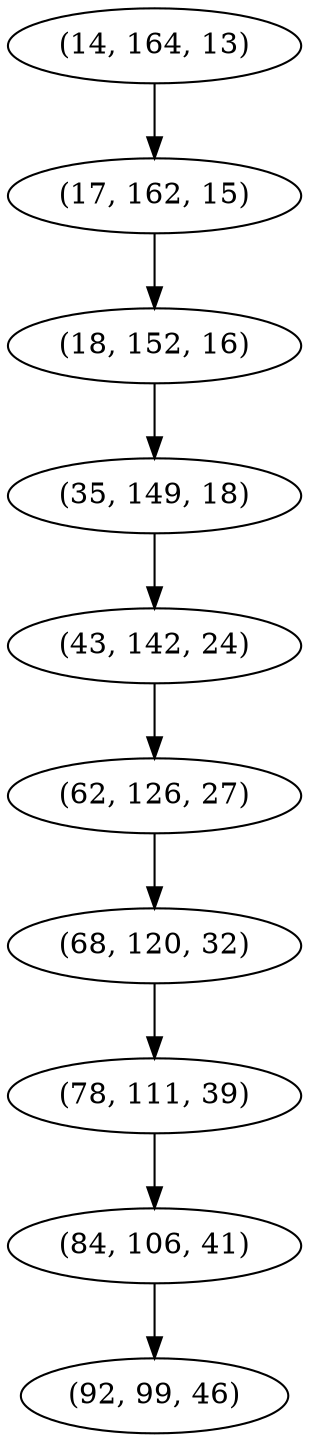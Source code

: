 digraph tree {
    "(14, 164, 13)";
    "(17, 162, 15)";
    "(18, 152, 16)";
    "(35, 149, 18)";
    "(43, 142, 24)";
    "(62, 126, 27)";
    "(68, 120, 32)";
    "(78, 111, 39)";
    "(84, 106, 41)";
    "(92, 99, 46)";
    "(14, 164, 13)" -> "(17, 162, 15)";
    "(17, 162, 15)" -> "(18, 152, 16)";
    "(18, 152, 16)" -> "(35, 149, 18)";
    "(35, 149, 18)" -> "(43, 142, 24)";
    "(43, 142, 24)" -> "(62, 126, 27)";
    "(62, 126, 27)" -> "(68, 120, 32)";
    "(68, 120, 32)" -> "(78, 111, 39)";
    "(78, 111, 39)" -> "(84, 106, 41)";
    "(84, 106, 41)" -> "(92, 99, 46)";
}
